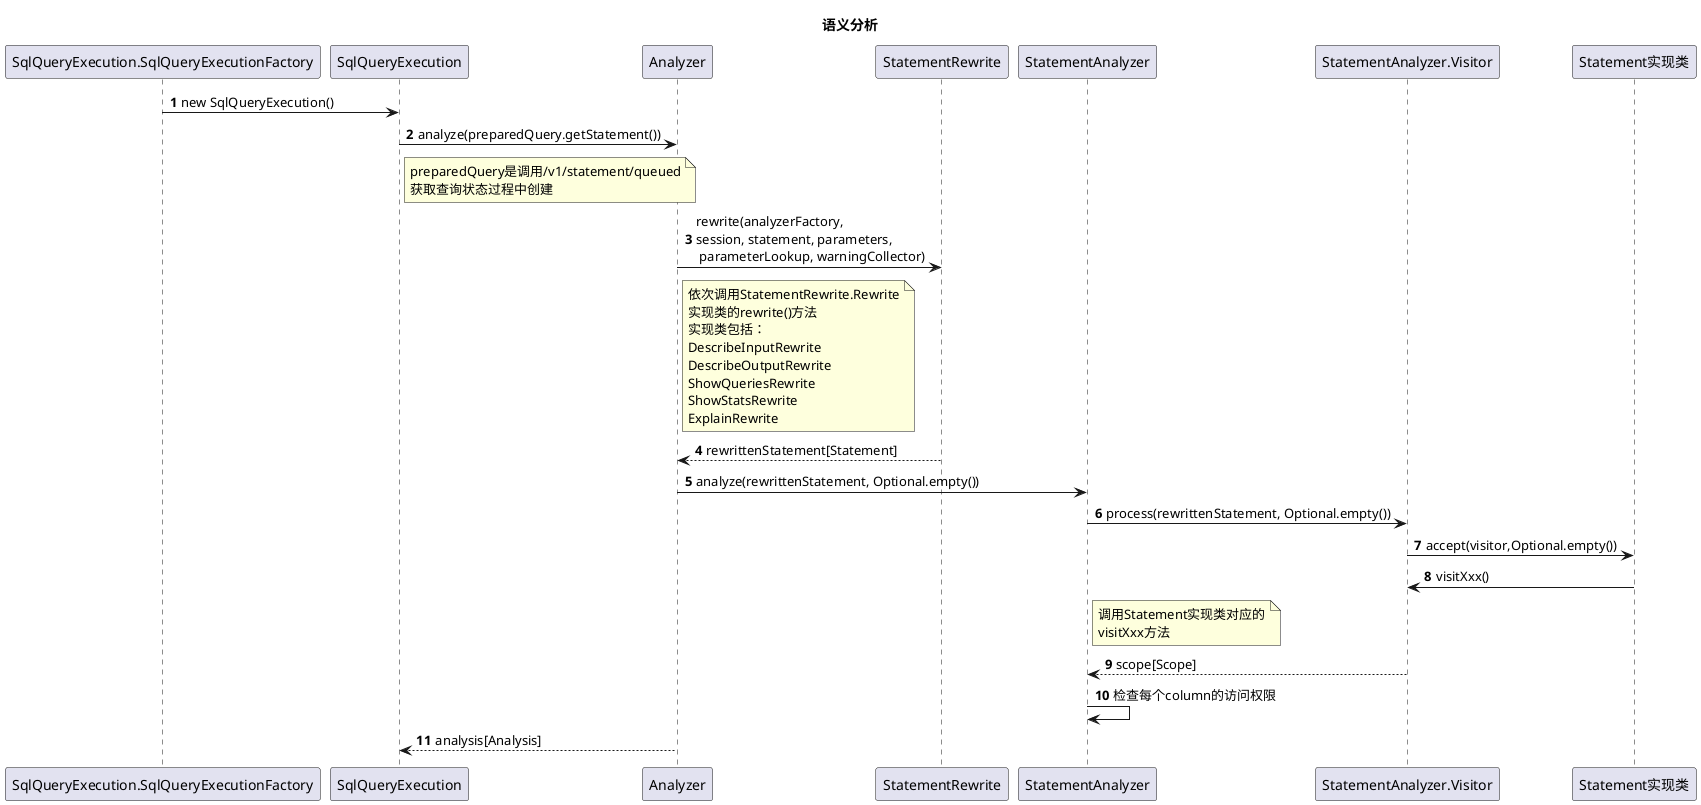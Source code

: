 @startuml
autonumber
title 语义分析
SqlQueryExecution.SqlQueryExecutionFactory -> SqlQueryExecution : new SqlQueryExecution()
SqlQueryExecution -> Analyzer : analyze(preparedQuery.getStatement())
note right of SqlQueryExecution
  preparedQuery是调用/v1/statement/queued
  获取查询状态过程中创建
end note
Analyzer -> StatementRewrite : rewrite(analyzerFactory, \nsession, statement, parameters,\n parameterLookup, warningCollector)
note right of Analyzer
  依次调用StatementRewrite.Rewrite
  实现类的rewrite()方法
  实现类包括：
  DescribeInputRewrite
  DescribeOutputRewrite
  ShowQueriesRewrite
  ShowStatsRewrite
  ExplainRewrite
end note
StatementRewrite --> Analyzer : rewrittenStatement[Statement]

Analyzer -> StatementAnalyzer : analyze(rewrittenStatement, Optional.empty())
StatementAnalyzer -> StatementAnalyzer.Visitor : process(rewrittenStatement, Optional.empty())
StatementAnalyzer.Visitor -> Statement实现类 : accept(visitor,Optional.empty())
StatementAnalyzer.Visitor <- Statement实现类 : visitXxx()
note right of StatementAnalyzer
  调用Statement实现类对应的
  visitXxx方法
end note
StatementAnalyzer <-- StatementAnalyzer.Visitor : scope[Scope]
StatementAnalyzer -> StatementAnalyzer : 检查每个column的访问权限
Analyzer --> SqlQueryExecution : analysis[Analysis]
@enduml


@startuml
autonumber
title 生成分布式查询计划
SqlQueryManager -> SqlQueryExecution : start()
note right of SqlQueryManager
  查询执行步骤一第8步调用
end note
SqlQueryExecution -> SqlQueryExecution : PlanRoot plan = planQuery()
SqlQueryExecution -> LogicalPlanner : plan(analysis)
LogicalPlanner -> LogicalPlanner : planStatement(analysis, analysis.getStatement())
LogicalPlanner -> PlanOptimizer : optimize()
note right of LogicalPlanner
  依次调用优化器的optimize()方法
  优化器的列表在 PlanOptimizers 中配置
end note
SqlQueryExecution <-- LogicalPlanner : plan[Plan]
SqlQueryExecution -> PlanFragmenter : createSubPlans(plan) 分段
return fragmentedPlan[SubPlan]
SqlQueryExecution -> SqlQueryExecution : planDistribution(plan)\n创建SqlQueryScheduler
SqlQueryExecution -> SqlQueryScheduler : new SqlQueryScheduler()
SqlQueryExecution -> SqlQueryScheduler : start()
@enduml

@startuml
autonumber
title 查询语句的执行计划
LogicalPlanner -> LogicalPlanner : planStatement[Plan]
LogicalPlanner -> LogicalPlanner : planStatementWithoutOutput()
LogicalPlanner -> LogicalPlanner : createRelationPlan(analysis, (Query) statement)
LogicalPlanner -> AstVisitor : process(query, null)
AstVisitor -> Query : accept()
Query -> RelationPlanner : visitQuery(query, null)
RelationPlanner -> QueryPlanner : plan(query)
RelationPlanner -> RelationPlanner : planQueryBody()
@enduml